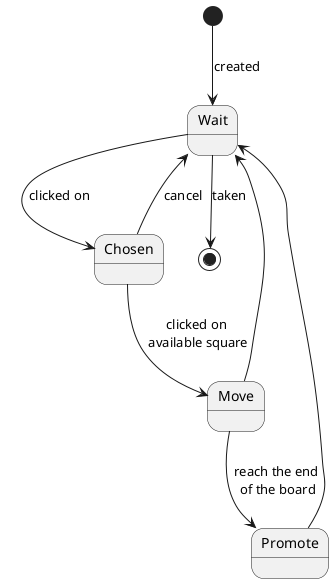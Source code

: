 @startuml Pawn 
[*] --> Wait : created
Wait --> Chosen : clicked on
Chosen --> Move : clicked on\n available square 
Chosen --> Wait : cancel
Move --> Wait
Move --> Promote : reach the end\n of the board
Promote --> Wait
Wait --> [*] : taken
@enduml